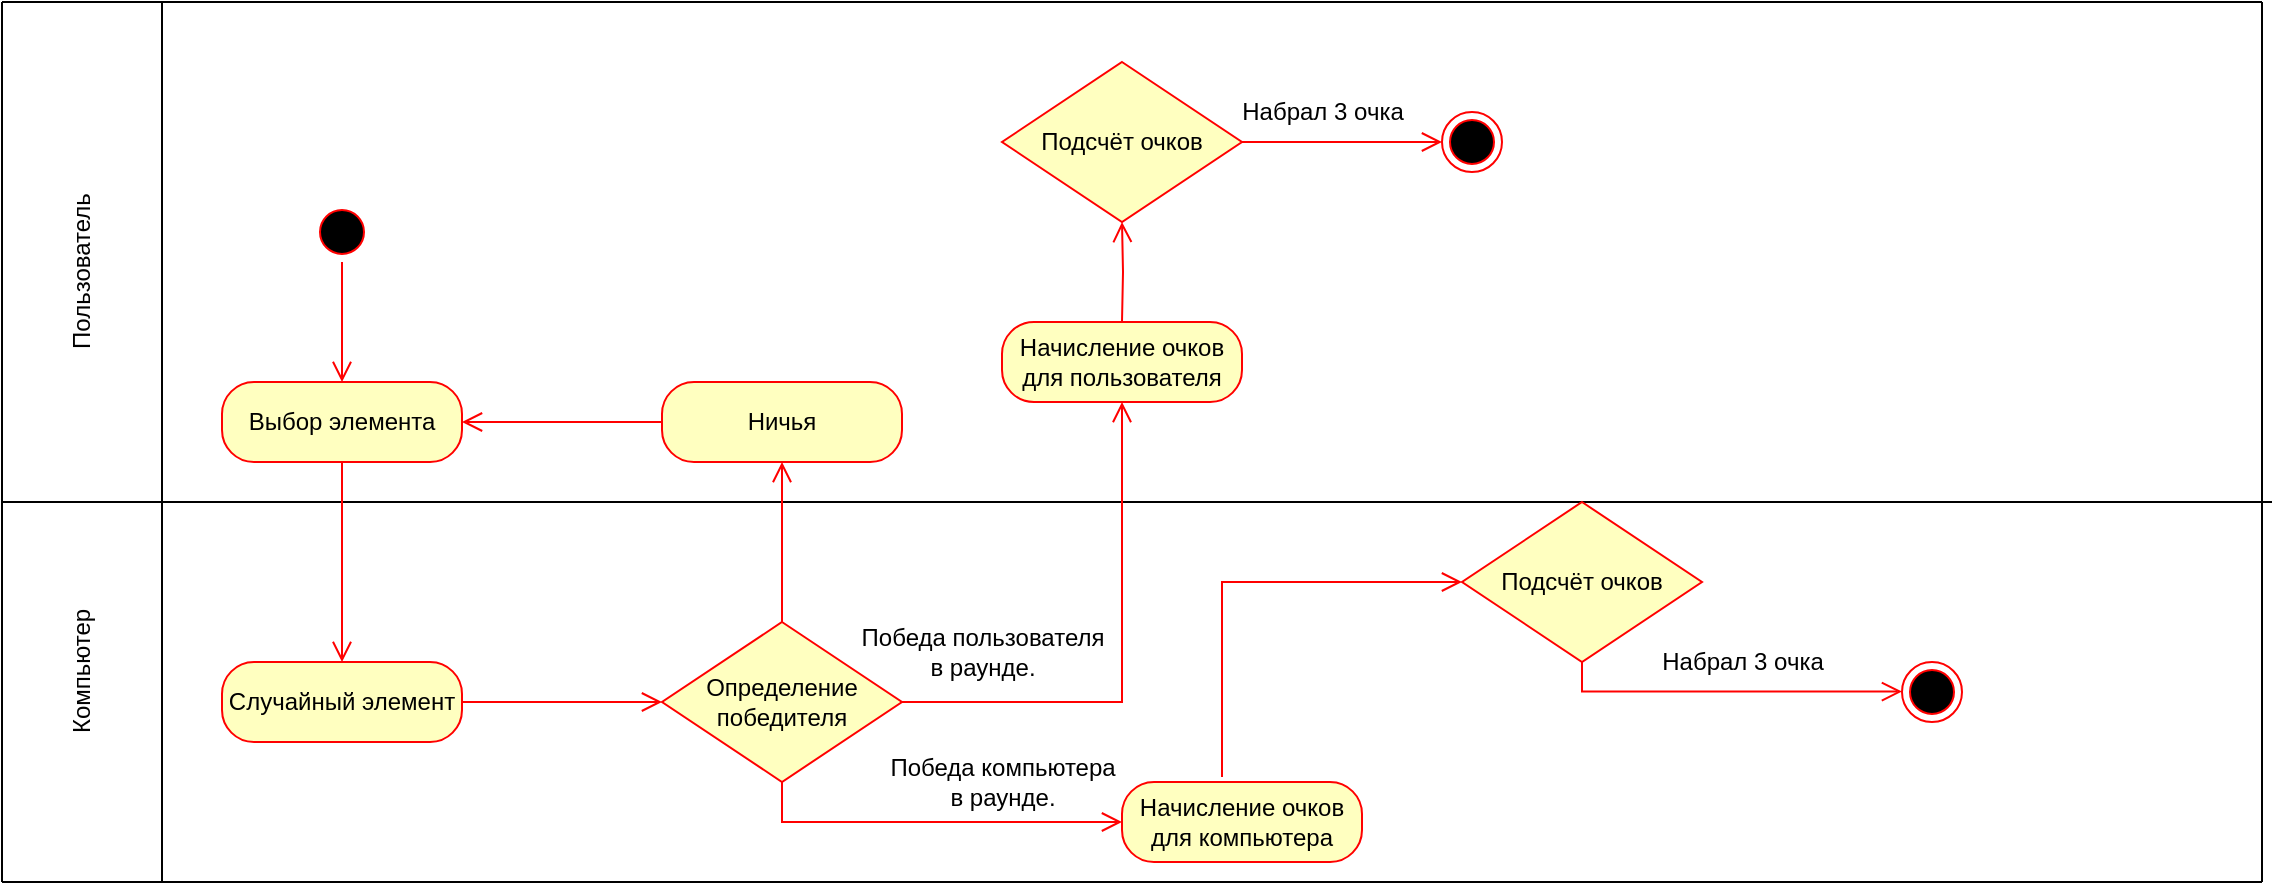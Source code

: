 <mxfile version="27.2.0">
  <diagram name="Страница — 1" id="FK4JzvHE_-WM_q0Xc-W2">
    <mxGraphModel dx="1825" dy="1024" grid="0" gridSize="10" guides="1" tooltips="1" connect="1" arrows="1" fold="1" page="1" pageScale="1" pageWidth="9000" pageHeight="1600" math="0" shadow="0">
      <root>
        <mxCell id="0" />
        <mxCell id="1" parent="0" />
        <mxCell id="EzVEjvL53w5DnFk80F0e-1" value="" style="ellipse;html=1;shape=startState;fillColor=#000000;strokeColor=#ff0000;" vertex="1" parent="1">
          <mxGeometry x="4185" y="580" width="30" height="30" as="geometry" />
        </mxCell>
        <mxCell id="EzVEjvL53w5DnFk80F0e-2" value="" style="edgeStyle=orthogonalEdgeStyle;html=1;verticalAlign=bottom;endArrow=open;endSize=8;strokeColor=#ff0000;rounded=0;entryX=0.5;entryY=0;entryDx=0;entryDy=0;" edge="1" source="EzVEjvL53w5DnFk80F0e-1" parent="1" target="EzVEjvL53w5DnFk80F0e-19">
          <mxGeometry relative="1" as="geometry">
            <mxPoint x="4180" y="620" as="targetPoint" />
            <Array as="points">
              <mxPoint x="4200" y="625" />
            </Array>
          </mxGeometry>
        </mxCell>
        <mxCell id="EzVEjvL53w5DnFk80F0e-3" value="" style="endArrow=none;html=1;rounded=0;" edge="1" parent="1">
          <mxGeometry width="50" height="50" relative="1" as="geometry">
            <mxPoint x="4110" y="720" as="sourcePoint" />
            <mxPoint x="4110" y="480" as="targetPoint" />
          </mxGeometry>
        </mxCell>
        <mxCell id="EzVEjvL53w5DnFk80F0e-4" value="" style="endArrow=none;html=1;rounded=0;" edge="1" parent="1">
          <mxGeometry width="50" height="50" relative="1" as="geometry">
            <mxPoint x="5160" y="480" as="sourcePoint" />
            <mxPoint x="4105" y="480" as="targetPoint" />
          </mxGeometry>
        </mxCell>
        <mxCell id="EzVEjvL53w5DnFk80F0e-6" value="" style="endArrow=none;html=1;rounded=0;" edge="1" parent="1">
          <mxGeometry width="50" height="50" relative="1" as="geometry">
            <mxPoint x="5165" y="730" as="sourcePoint" />
            <mxPoint x="4115" y="730" as="targetPoint" />
          </mxGeometry>
        </mxCell>
        <mxCell id="EzVEjvL53w5DnFk80F0e-7" value="" style="endArrow=none;html=1;rounded=0;" edge="1" parent="1">
          <mxGeometry width="50" height="50" relative="1" as="geometry">
            <mxPoint x="4110" y="920" as="sourcePoint" />
            <mxPoint x="4110" y="720" as="targetPoint" />
          </mxGeometry>
        </mxCell>
        <mxCell id="EzVEjvL53w5DnFk80F0e-8" value="" style="endArrow=none;html=1;rounded=0;" edge="1" parent="1">
          <mxGeometry width="50" height="50" relative="1" as="geometry">
            <mxPoint x="5160" y="920" as="sourcePoint" />
            <mxPoint x="4110" y="920" as="targetPoint" />
          </mxGeometry>
        </mxCell>
        <mxCell id="EzVEjvL53w5DnFk80F0e-11" value="" style="ellipse;html=1;shape=endState;fillColor=#000000;strokeColor=#ff0000;" vertex="1" parent="1">
          <mxGeometry x="4980" y="810" width="30" height="30" as="geometry" />
        </mxCell>
        <mxCell id="EzVEjvL53w5DnFk80F0e-12" value="" style="endArrow=none;html=1;rounded=0;" edge="1" parent="1">
          <mxGeometry width="50" height="50" relative="1" as="geometry">
            <mxPoint x="5160" y="920" as="sourcePoint" />
            <mxPoint x="5160" y="700" as="targetPoint" />
          </mxGeometry>
        </mxCell>
        <mxCell id="EzVEjvL53w5DnFk80F0e-13" value="" style="endArrow=none;html=1;rounded=0;" edge="1" parent="1">
          <mxGeometry width="50" height="50" relative="1" as="geometry">
            <mxPoint x="5160" y="700" as="sourcePoint" />
            <mxPoint x="5160" y="480" as="targetPoint" />
          </mxGeometry>
        </mxCell>
        <mxCell id="EzVEjvL53w5DnFk80F0e-19" value="Выбор элемента" style="rounded=1;whiteSpace=wrap;html=1;arcSize=40;fontColor=#000000;fillColor=#ffffc0;strokeColor=#ff0000;" vertex="1" parent="1">
          <mxGeometry x="4140" y="670" width="120" height="40" as="geometry" />
        </mxCell>
        <mxCell id="EzVEjvL53w5DnFk80F0e-20" value="" style="edgeStyle=orthogonalEdgeStyle;html=1;verticalAlign=bottom;endArrow=open;endSize=8;strokeColor=#ff0000;rounded=0;entryX=0.5;entryY=0;entryDx=0;entryDy=0;" edge="1" source="EzVEjvL53w5DnFk80F0e-19" parent="1" target="EzVEjvL53w5DnFk80F0e-30">
          <mxGeometry relative="1" as="geometry">
            <mxPoint x="4320" y="660" as="targetPoint" />
            <Array as="points">
              <mxPoint x="4200" y="740" />
              <mxPoint x="4200" y="740" />
            </Array>
          </mxGeometry>
        </mxCell>
        <mxCell id="EzVEjvL53w5DnFk80F0e-22" value="" style="endArrow=none;html=1;rounded=0;" edge="1" parent="1">
          <mxGeometry width="50" height="50" relative="1" as="geometry">
            <mxPoint x="4030" y="920" as="sourcePoint" />
            <mxPoint x="4030" y="720" as="targetPoint" />
          </mxGeometry>
        </mxCell>
        <mxCell id="EzVEjvL53w5DnFk80F0e-23" value="" style="endArrow=none;html=1;rounded=0;" edge="1" parent="1">
          <mxGeometry width="50" height="50" relative="1" as="geometry">
            <mxPoint x="4030" y="720" as="sourcePoint" />
            <mxPoint x="4030" y="480" as="targetPoint" />
          </mxGeometry>
        </mxCell>
        <mxCell id="EzVEjvL53w5DnFk80F0e-24" value="" style="endArrow=none;html=1;rounded=0;fontStyle=1" edge="1" parent="1">
          <mxGeometry width="50" height="50" relative="1" as="geometry">
            <mxPoint x="4030" y="920" as="sourcePoint" />
            <mxPoint x="4120" y="920" as="targetPoint" />
          </mxGeometry>
        </mxCell>
        <mxCell id="EzVEjvL53w5DnFk80F0e-26" value="" style="endArrow=none;html=1;rounded=0;" edge="1" parent="1">
          <mxGeometry width="50" height="50" relative="1" as="geometry">
            <mxPoint x="4030" y="480" as="sourcePoint" />
            <mxPoint x="4119" y="480" as="targetPoint" />
          </mxGeometry>
        </mxCell>
        <mxCell id="EzVEjvL53w5DnFk80F0e-27" value="" style="endArrow=none;html=1;rounded=0;" edge="1" parent="1">
          <mxGeometry width="50" height="50" relative="1" as="geometry">
            <mxPoint x="4030" y="730" as="sourcePoint" />
            <mxPoint x="4120" y="730" as="targetPoint" />
          </mxGeometry>
        </mxCell>
        <mxCell id="EzVEjvL53w5DnFk80F0e-28" value="Пользователь" style="text;html=1;align=center;verticalAlign=middle;resizable=0;points=[];autosize=1;strokeColor=none;fillColor=none;rotation=-90;" vertex="1" parent="1">
          <mxGeometry x="4020" y="600" width="100" height="30" as="geometry" />
        </mxCell>
        <mxCell id="EzVEjvL53w5DnFk80F0e-29" value="Компьютер" style="text;html=1;align=center;verticalAlign=middle;resizable=0;points=[];autosize=1;strokeColor=none;fillColor=none;rotation=-90;" vertex="1" parent="1">
          <mxGeometry x="4025" y="800" width="90" height="30" as="geometry" />
        </mxCell>
        <mxCell id="EzVEjvL53w5DnFk80F0e-30" value="Случайный элемент" style="rounded=1;whiteSpace=wrap;html=1;arcSize=40;fontColor=#000000;fillColor=#ffffc0;strokeColor=#ff0000;" vertex="1" parent="1">
          <mxGeometry x="4140" y="810" width="120" height="40" as="geometry" />
        </mxCell>
        <mxCell id="EzVEjvL53w5DnFk80F0e-32" value="" style="edgeStyle=orthogonalEdgeStyle;html=1;verticalAlign=bottom;endArrow=open;endSize=8;strokeColor=#ff0000;rounded=0;exitX=1;exitY=0.5;exitDx=0;exitDy=0;" edge="1" parent="1" source="EzVEjvL53w5DnFk80F0e-30">
          <mxGeometry relative="1" as="geometry">
            <mxPoint x="4360" y="830" as="targetPoint" />
            <mxPoint x="4200.03" y="855.18" as="sourcePoint" />
            <Array as="points">
              <mxPoint x="4340" y="830" />
              <mxPoint x="4340" y="830" />
            </Array>
          </mxGeometry>
        </mxCell>
        <mxCell id="EzVEjvL53w5DnFk80F0e-34" value="Определение&lt;br&gt;победителя" style="rhombus;whiteSpace=wrap;html=1;fontColor=#000000;fillColor=#ffffc0;strokeColor=#ff0000;" vertex="1" parent="1">
          <mxGeometry x="4360" y="790" width="120" height="80" as="geometry" />
        </mxCell>
        <mxCell id="EzVEjvL53w5DnFk80F0e-39" value="" style="ellipse;html=1;shape=endState;fillColor=#000000;strokeColor=#ff0000;" vertex="1" parent="1">
          <mxGeometry x="4750" y="535" width="30" height="30" as="geometry" />
        </mxCell>
        <mxCell id="EzVEjvL53w5DnFk80F0e-41" value="Начисление очков для пользователя" style="rounded=1;whiteSpace=wrap;html=1;arcSize=40;fontColor=#000000;fillColor=#ffffc0;strokeColor=#ff0000;" vertex="1" parent="1">
          <mxGeometry x="4530" y="640" width="120" height="40" as="geometry" />
        </mxCell>
        <mxCell id="EzVEjvL53w5DnFk80F0e-42" value="Начисление очков для компьютера" style="rounded=1;whiteSpace=wrap;html=1;arcSize=40;fontColor=#000000;fillColor=#ffffc0;strokeColor=#ff0000;" vertex="1" parent="1">
          <mxGeometry x="4590" y="870" width="120" height="40" as="geometry" />
        </mxCell>
        <mxCell id="EzVEjvL53w5DnFk80F0e-43" value="" style="edgeStyle=orthogonalEdgeStyle;html=1;verticalAlign=bottom;endArrow=open;endSize=8;strokeColor=#ff0000;rounded=0;exitX=0.5;exitY=1;exitDx=0;exitDy=0;entryX=0;entryY=0.5;entryDx=0;entryDy=0;" edge="1" parent="1" source="EzVEjvL53w5DnFk80F0e-34" target="EzVEjvL53w5DnFk80F0e-42">
          <mxGeometry relative="1" as="geometry">
            <mxPoint x="4560" y="870" as="targetPoint" />
            <mxPoint x="4480" y="971" as="sourcePoint" />
            <Array as="points">
              <mxPoint x="4420" y="890" />
            </Array>
          </mxGeometry>
        </mxCell>
        <mxCell id="EzVEjvL53w5DnFk80F0e-44" value="" style="edgeStyle=orthogonalEdgeStyle;html=1;verticalAlign=bottom;endArrow=open;endSize=8;strokeColor=#ff0000;rounded=0;exitX=1;exitY=0.5;exitDx=0;exitDy=0;entryX=0.5;entryY=1;entryDx=0;entryDy=0;" edge="1" parent="1" source="EzVEjvL53w5DnFk80F0e-34" target="EzVEjvL53w5DnFk80F0e-41">
          <mxGeometry relative="1" as="geometry">
            <mxPoint x="4590" y="600" as="targetPoint" />
            <mxPoint x="4420" y="650" as="sourcePoint" />
            <Array as="points">
              <mxPoint x="4590" y="830" />
            </Array>
          </mxGeometry>
        </mxCell>
        <mxCell id="EzVEjvL53w5DnFk80F0e-45" value="" style="edgeStyle=orthogonalEdgeStyle;html=1;verticalAlign=bottom;endArrow=open;endSize=8;strokeColor=#ff0000;rounded=0;exitX=0.5;exitY=0;exitDx=0;exitDy=0;entryX=0.5;entryY=1;entryDx=0;entryDy=0;" edge="1" parent="1" source="EzVEjvL53w5DnFk80F0e-34" target="EzVEjvL53w5DnFk80F0e-49">
          <mxGeometry relative="1" as="geometry">
            <mxPoint x="4420" y="710" as="targetPoint" />
            <mxPoint x="4400" y="700" as="sourcePoint" />
            <Array as="points" />
          </mxGeometry>
        </mxCell>
        <mxCell id="EzVEjvL53w5DnFk80F0e-46" value="Победа пользователя&lt;br&gt;в раунде." style="text;html=1;align=center;verticalAlign=middle;resizable=0;points=[];autosize=1;strokeColor=none;fillColor=none;" vertex="1" parent="1">
          <mxGeometry x="4450" y="785" width="140" height="40" as="geometry" />
        </mxCell>
        <mxCell id="EzVEjvL53w5DnFk80F0e-48" value="Победа компьютера&lt;br&gt;в раунде." style="text;html=1;align=center;verticalAlign=middle;resizable=0;points=[];autosize=1;strokeColor=none;fillColor=none;" vertex="1" parent="1">
          <mxGeometry x="4460" y="850" width="140" height="40" as="geometry" />
        </mxCell>
        <mxCell id="EzVEjvL53w5DnFk80F0e-49" value="Ничья" style="rounded=1;whiteSpace=wrap;html=1;arcSize=40;fontColor=#000000;fillColor=#ffffc0;strokeColor=#ff0000;" vertex="1" parent="1">
          <mxGeometry x="4360" y="670" width="120" height="40" as="geometry" />
        </mxCell>
        <mxCell id="EzVEjvL53w5DnFk80F0e-51" value="" style="edgeStyle=orthogonalEdgeStyle;html=1;verticalAlign=bottom;endArrow=open;endSize=8;strokeColor=#ff0000;rounded=0;exitX=0.5;exitY=0;exitDx=0;exitDy=0;entryX=0;entryY=0.5;entryDx=0;entryDy=0;" edge="1" parent="1" target="EzVEjvL53w5DnFk80F0e-81">
          <mxGeometry relative="1" as="geometry">
            <mxPoint x="4760" y="783" as="targetPoint" />
            <mxPoint x="4640" y="867.5" as="sourcePoint" />
            <Array as="points">
              <mxPoint x="4640" y="770" />
            </Array>
          </mxGeometry>
        </mxCell>
        <mxCell id="EzVEjvL53w5DnFk80F0e-57" value="" style="edgeStyle=orthogonalEdgeStyle;html=1;verticalAlign=bottom;endArrow=open;endSize=8;strokeColor=#ff0000;rounded=0;entryX=0.5;entryY=1;entryDx=0;entryDy=0;" edge="1" parent="1" target="EzVEjvL53w5DnFk80F0e-83">
          <mxGeometry relative="1" as="geometry">
            <mxPoint x="4590" y="595" as="targetPoint" />
            <mxPoint x="4590" y="640" as="sourcePoint" />
            <Array as="points" />
          </mxGeometry>
        </mxCell>
        <mxCell id="EzVEjvL53w5DnFk80F0e-80" value="" style="edgeStyle=orthogonalEdgeStyle;html=1;verticalAlign=bottom;endArrow=open;endSize=8;strokeColor=#ff0000;rounded=0;exitX=0;exitY=0.5;exitDx=0;exitDy=0;" edge="1" parent="1" source="EzVEjvL53w5DnFk80F0e-49">
          <mxGeometry relative="1" as="geometry">
            <mxPoint x="4260" y="690" as="targetPoint" />
            <mxPoint x="4380" y="620" as="sourcePoint" />
            <Array as="points">
              <mxPoint x="4360" y="690" />
            </Array>
          </mxGeometry>
        </mxCell>
        <mxCell id="EzVEjvL53w5DnFk80F0e-81" value="Подсчёт очков" style="rhombus;whiteSpace=wrap;html=1;fontColor=#000000;fillColor=#ffffc0;strokeColor=#ff0000;" vertex="1" parent="1">
          <mxGeometry x="4760" y="730" width="120" height="80" as="geometry" />
        </mxCell>
        <mxCell id="EzVEjvL53w5DnFk80F0e-83" value="Подсчёт очков" style="rhombus;whiteSpace=wrap;html=1;fontColor=#000000;fillColor=#ffffc0;strokeColor=#ff0000;" vertex="1" parent="1">
          <mxGeometry x="4530" y="510" width="120" height="80" as="geometry" />
        </mxCell>
        <mxCell id="EzVEjvL53w5DnFk80F0e-87" value="" style="edgeStyle=orthogonalEdgeStyle;html=1;verticalAlign=bottom;endArrow=open;endSize=8;strokeColor=#ff0000;rounded=0;entryX=0;entryY=0.5;entryDx=0;entryDy=0;exitX=0.5;exitY=1;exitDx=0;exitDy=0;" edge="1" parent="1">
          <mxGeometry relative="1" as="geometry">
            <mxPoint x="4980" y="824.8" as="targetPoint" />
            <mxPoint x="4820" y="810" as="sourcePoint" />
            <Array as="points">
              <mxPoint x="4820" y="825" />
            </Array>
          </mxGeometry>
        </mxCell>
        <mxCell id="EzVEjvL53w5DnFk80F0e-93" value="Набрал 3 очка" style="text;html=1;align=center;verticalAlign=middle;resizable=0;points=[];autosize=1;strokeColor=none;fillColor=none;" vertex="1" parent="1">
          <mxGeometry x="4640" y="520" width="100" height="30" as="geometry" />
        </mxCell>
        <mxCell id="EzVEjvL53w5DnFk80F0e-94" value="" style="edgeStyle=orthogonalEdgeStyle;html=1;verticalAlign=bottom;endArrow=open;endSize=8;strokeColor=#ff0000;rounded=0;exitX=1;exitY=0.5;exitDx=0;exitDy=0;" edge="1" parent="1" source="EzVEjvL53w5DnFk80F0e-83">
          <mxGeometry relative="1" as="geometry">
            <mxPoint x="4750" y="550" as="targetPoint" />
            <mxPoint x="4660" y="550.04" as="sourcePoint" />
            <Array as="points">
              <mxPoint x="4730" y="550" />
              <mxPoint x="4730" y="550" />
            </Array>
          </mxGeometry>
        </mxCell>
        <mxCell id="EzVEjvL53w5DnFk80F0e-96" value="Набрал 3 очка" style="text;html=1;align=center;verticalAlign=middle;resizable=0;points=[];autosize=1;strokeColor=none;fillColor=none;" vertex="1" parent="1">
          <mxGeometry x="4850" y="795" width="100" height="30" as="geometry" />
        </mxCell>
      </root>
    </mxGraphModel>
  </diagram>
</mxfile>
